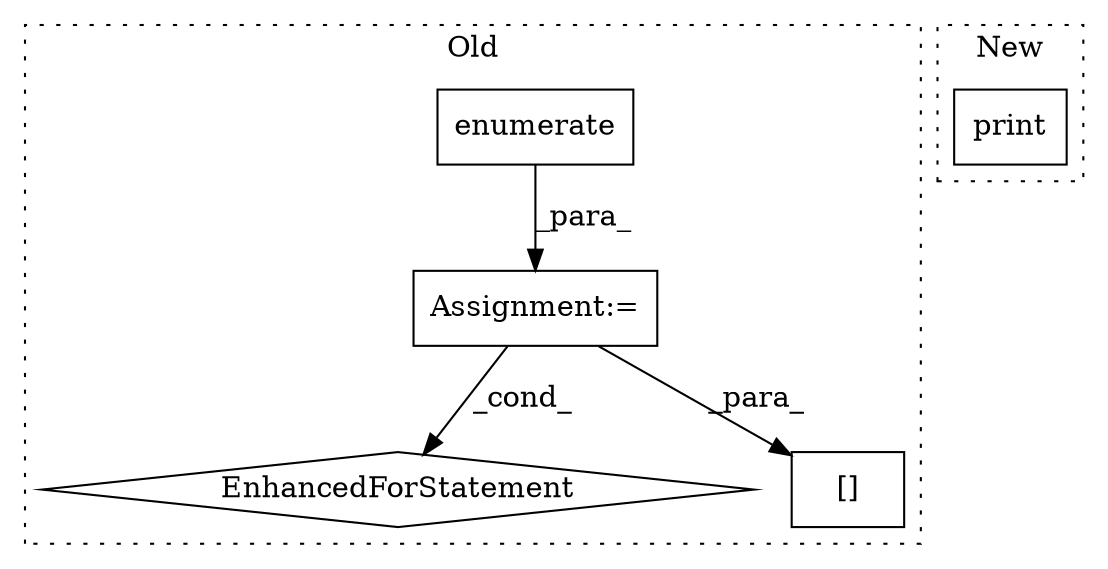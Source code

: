 digraph G {
subgraph cluster0 {
1 [label="enumerate" a="32" s="10104,10124" l="10,1" shape="box"];
3 [label="Assignment:=" a="7" s="10033,10125" l="63,2" shape="box"];
4 [label="EnhancedForStatement" a="70" s="10033,10125" l="63,2" shape="diamond"];
5 [label="[]" a="2" s="10145,10149" l="3,1" shape="box"];
label = "Old";
style="dotted";
}
subgraph cluster1 {
2 [label="print" a="32" s="10455,10472" l="6,1" shape="box"];
label = "New";
style="dotted";
}
1 -> 3 [label="_para_"];
3 -> 5 [label="_para_"];
3 -> 4 [label="_cond_"];
}